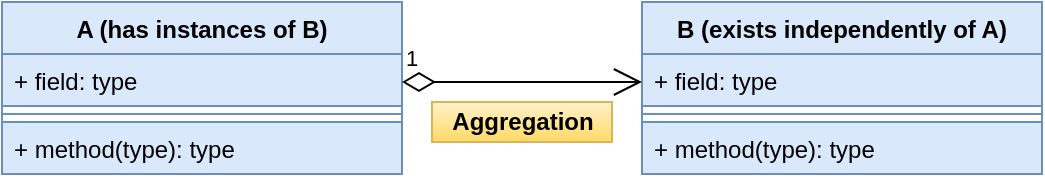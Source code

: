 <mxfile version="13.6.2" type="device"><diagram id="AF3R_iFVk4nANWc9TpBk" name="Page-1"><mxGraphModel dx="868" dy="504" grid="1" gridSize="10" guides="1" tooltips="1" connect="1" arrows="1" fold="1" page="1" pageScale="1" pageWidth="850" pageHeight="1100" math="0" shadow="0"><root><mxCell id="0"/><mxCell id="1" parent="0"/><mxCell id="xkhtbB-IRg9uNlzj_Z8z-10" value="B (exists independently of A)" style="swimlane;fontStyle=1;align=center;verticalAlign=top;childLayout=stackLayout;horizontal=1;startSize=26;horizontalStack=0;resizeParent=1;resizeParentMax=0;resizeLast=0;collapsible=1;marginBottom=0;fillColor=#dae8fc;strokeColor=#6c8ebf;" parent="1" vertex="1"><mxGeometry x="480" y="290" width="200" height="86" as="geometry"/></mxCell><mxCell id="xkhtbB-IRg9uNlzj_Z8z-11" value="+ field: type" style="text;strokeColor=#6c8ebf;fillColor=#dae8fc;align=left;verticalAlign=top;spacingLeft=4;spacingRight=4;overflow=hidden;rotatable=0;points=[[0,0.5],[1,0.5]];portConstraint=eastwest;" parent="xkhtbB-IRg9uNlzj_Z8z-10" vertex="1"><mxGeometry y="26" width="200" height="26" as="geometry"/></mxCell><mxCell id="xkhtbB-IRg9uNlzj_Z8z-12" value="" style="line;strokeWidth=1;fillColor=#dae8fc;align=left;verticalAlign=middle;spacingTop=-1;spacingLeft=3;spacingRight=3;rotatable=0;labelPosition=right;points=[];portConstraint=eastwest;strokeColor=#6c8ebf;" parent="xkhtbB-IRg9uNlzj_Z8z-10" vertex="1"><mxGeometry y="52" width="200" height="8" as="geometry"/></mxCell><mxCell id="xkhtbB-IRg9uNlzj_Z8z-13" value="+ method(type): type" style="text;strokeColor=#6c8ebf;fillColor=#dae8fc;align=left;verticalAlign=top;spacingLeft=4;spacingRight=4;overflow=hidden;rotatable=0;points=[[0,0.5],[1,0.5]];portConstraint=eastwest;" parent="xkhtbB-IRg9uNlzj_Z8z-10" vertex="1"><mxGeometry y="60" width="200" height="26" as="geometry"/></mxCell><mxCell id="xkhtbB-IRg9uNlzj_Z8z-6" value="A (has instances of B)" style="swimlane;fontStyle=1;align=center;verticalAlign=top;childLayout=stackLayout;horizontal=1;startSize=26;horizontalStack=0;resizeParent=1;resizeParentMax=0;resizeLast=0;collapsible=1;marginBottom=0;fillColor=#dae8fc;strokeColor=#6c8ebf;" parent="1" vertex="1"><mxGeometry x="160" y="290" width="200" height="86" as="geometry"/></mxCell><mxCell id="xkhtbB-IRg9uNlzj_Z8z-7" value="+ field: type" style="text;strokeColor=#6c8ebf;fillColor=#dae8fc;align=left;verticalAlign=top;spacingLeft=4;spacingRight=4;overflow=hidden;rotatable=0;points=[[0,0.5],[1,0.5]];portConstraint=eastwest;" parent="xkhtbB-IRg9uNlzj_Z8z-6" vertex="1"><mxGeometry y="26" width="200" height="26" as="geometry"/></mxCell><mxCell id="xkhtbB-IRg9uNlzj_Z8z-8" value="" style="line;strokeWidth=1;fillColor=#dae8fc;align=left;verticalAlign=middle;spacingTop=-1;spacingLeft=3;spacingRight=3;rotatable=0;labelPosition=right;points=[];portConstraint=eastwest;strokeColor=#6c8ebf;" parent="xkhtbB-IRg9uNlzj_Z8z-6" vertex="1"><mxGeometry y="52" width="200" height="8" as="geometry"/></mxCell><mxCell id="xkhtbB-IRg9uNlzj_Z8z-9" value="+ method(type): type" style="text;strokeColor=#6c8ebf;fillColor=#dae8fc;align=left;verticalAlign=top;spacingLeft=4;spacingRight=4;overflow=hidden;rotatable=0;points=[[0,0.5],[1,0.5]];portConstraint=eastwest;" parent="xkhtbB-IRg9uNlzj_Z8z-6" vertex="1"><mxGeometry y="60" width="200" height="26" as="geometry"/></mxCell><mxCell id="xkhtbB-IRg9uNlzj_Z8z-19" value="&lt;b&gt;Aggregation&lt;/b&gt;" style="text;html=1;align=center;verticalAlign=middle;resizable=0;points=[];autosize=1;gradientColor=#ffd966;fillColor=#fff2cc;strokeColor=#d6b656;" parent="1" vertex="1"><mxGeometry x="375" y="340" width="90" height="20" as="geometry"/></mxCell><mxCell id="gnCGsdGehKIRnWQDUwLd-1" value="1" style="endArrow=open;html=1;endSize=12;startArrow=diamondThin;startSize=14;startFill=0;edgeStyle=orthogonalEdgeStyle;align=left;verticalAlign=bottom;" edge="1" parent="1"><mxGeometry x="-1" y="3" relative="1" as="geometry"><mxPoint x="360" y="330" as="sourcePoint"/><mxPoint x="480" y="330" as="targetPoint"/></mxGeometry></mxCell></root></mxGraphModel></diagram></mxfile>